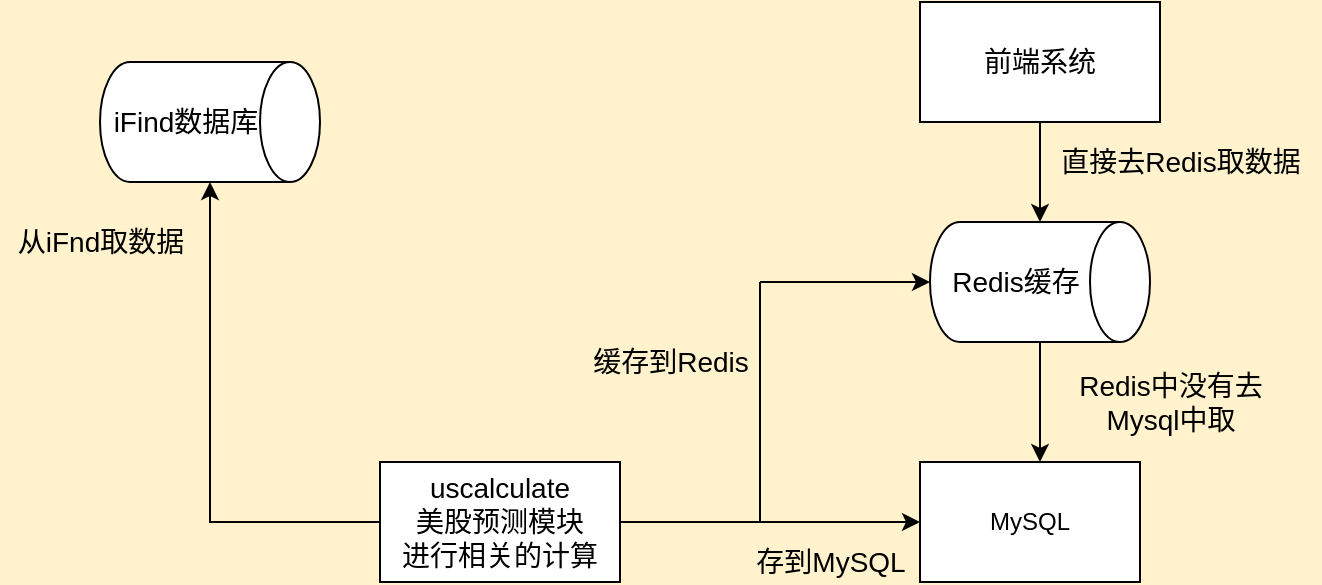 <mxfile version="14.6.3" type="github"><diagram id="gRSTNn4uA7f2-AXw2Ax9" name="Page-1"><mxGraphModel dx="1422" dy="705" grid="1" gridSize="10" guides="1" tooltips="1" connect="1" arrows="1" fold="1" page="1" pageScale="1" pageWidth="827" pageHeight="1169" background="#FFF2CC" math="0" shadow="0"><root><mxCell id="0"/><mxCell id="1" parent="0"/><mxCell id="Dw8fupntq4VYRNiHh3ej-1" value="&lt;font style=&quot;font-size: 14px&quot;&gt;iFind数据库&lt;/font&gt;" style="shape=cylinder3;whiteSpace=wrap;html=1;boundedLbl=1;backgroundOutline=1;size=15;direction=south;" vertex="1" parent="1"><mxGeometry x="110" y="130" width="110" height="60" as="geometry"/></mxCell><mxCell id="Dw8fupntq4VYRNiHh3ej-4" style="edgeStyle=orthogonalEdgeStyle;rounded=0;orthogonalLoop=1;jettySize=auto;html=1;entryX=1;entryY=0.5;entryDx=0;entryDy=0;entryPerimeter=0;" edge="1" parent="1" source="Dw8fupntq4VYRNiHh3ej-2" target="Dw8fupntq4VYRNiHh3ej-1"><mxGeometry relative="1" as="geometry"/></mxCell><mxCell id="Dw8fupntq4VYRNiHh3ej-10" value="" style="edgeStyle=orthogonalEdgeStyle;rounded=0;orthogonalLoop=1;jettySize=auto;html=1;" edge="1" parent="1" source="Dw8fupntq4VYRNiHh3ej-2" target="Dw8fupntq4VYRNiHh3ej-13"><mxGeometry relative="1" as="geometry"><mxPoint x="370" y="410" as="targetPoint"/><Array as="points"/></mxGeometry></mxCell><mxCell id="Dw8fupntq4VYRNiHh3ej-2" value="&lt;font style=&quot;font-size: 14px&quot;&gt;uscalculate&lt;br&gt;美股预测模块&lt;br&gt;进行相关的计算&lt;br&gt;&lt;/font&gt;" style="whiteSpace=wrap;html=1;" vertex="1" parent="1"><mxGeometry x="250" y="330" width="120" height="60" as="geometry"/></mxCell><mxCell id="Dw8fupntq4VYRNiHh3ej-5" value="&lt;font style=&quot;font-size: 14px&quot;&gt;从iFnd取数据&lt;/font&gt;" style="text;html=1;align=center;verticalAlign=middle;resizable=0;points=[];autosize=1;strokeColor=none;" vertex="1" parent="1"><mxGeometry x="60" y="210" width="100" height="20" as="geometry"/></mxCell><mxCell id="Dw8fupntq4VYRNiHh3ej-28" value="" style="edgeStyle=orthogonalEdgeStyle;rounded=0;orthogonalLoop=1;jettySize=auto;html=1;" edge="1" parent="1" source="Dw8fupntq4VYRNiHh3ej-6" target="Dw8fupntq4VYRNiHh3ej-19"><mxGeometry relative="1" as="geometry"/></mxCell><mxCell id="Dw8fupntq4VYRNiHh3ej-6" value="&lt;font style=&quot;font-size: 14px&quot;&gt;前端系统&lt;br&gt;&lt;/font&gt;" style="whiteSpace=wrap;html=1;" vertex="1" parent="1"><mxGeometry x="520" y="100" width="120" height="60" as="geometry"/></mxCell><mxCell id="Dw8fupntq4VYRNiHh3ej-13" value="MySQL" style="rounded=0;whiteSpace=wrap;html=1;" vertex="1" parent="1"><mxGeometry x="520" y="330" width="110" height="60" as="geometry"/></mxCell><mxCell id="Dw8fupntq4VYRNiHh3ej-15" value="&lt;font style=&quot;font-size: 14px&quot;&gt;存到MySQL&lt;/font&gt;" style="text;html=1;align=center;verticalAlign=middle;resizable=0;points=[];autosize=1;strokeColor=none;" vertex="1" parent="1"><mxGeometry x="430" y="370" width="90" height="20" as="geometry"/></mxCell><mxCell id="Dw8fupntq4VYRNiHh3ej-29" value="" style="edgeStyle=orthogonalEdgeStyle;rounded=0;orthogonalLoop=1;jettySize=auto;html=1;" edge="1" parent="1" source="Dw8fupntq4VYRNiHh3ej-19"><mxGeometry relative="1" as="geometry"><mxPoint x="580" y="330" as="targetPoint"/></mxGeometry></mxCell><mxCell id="Dw8fupntq4VYRNiHh3ej-19" value="&lt;font style=&quot;font-size: 14px&quot;&gt;Redis缓存&lt;/font&gt;" style="shape=cylinder3;whiteSpace=wrap;html=1;boundedLbl=1;backgroundOutline=1;size=15;direction=south;" vertex="1" parent="1"><mxGeometry x="525" y="210" width="110" height="60" as="geometry"/></mxCell><mxCell id="Dw8fupntq4VYRNiHh3ej-22" value="&lt;font style=&quot;font-size: 14px&quot;&gt;直接去Redis取数据&lt;/font&gt;" style="text;html=1;align=center;verticalAlign=middle;resizable=0;points=[];autosize=1;strokeColor=none;" vertex="1" parent="1"><mxGeometry x="580" y="170" width="140" height="20" as="geometry"/></mxCell><mxCell id="Dw8fupntq4VYRNiHh3ej-26" value="&lt;font style=&quot;font-size: 14px&quot;&gt;Redis中没有去&lt;br&gt;Mysql中取&lt;/font&gt;" style="text;html=1;align=center;verticalAlign=middle;resizable=0;points=[];autosize=1;strokeColor=none;" vertex="1" parent="1"><mxGeometry x="590" y="280" width="110" height="40" as="geometry"/></mxCell><mxCell id="Dw8fupntq4VYRNiHh3ej-31" value="" style="endArrow=none;html=1;" edge="1" parent="1"><mxGeometry width="50" height="50" relative="1" as="geometry"><mxPoint x="440" y="360" as="sourcePoint"/><mxPoint x="440" y="240" as="targetPoint"/></mxGeometry></mxCell><mxCell id="Dw8fupntq4VYRNiHh3ej-32" value="" style="endArrow=classic;html=1;entryX=0.5;entryY=1;entryDx=0;entryDy=0;entryPerimeter=0;" edge="1" parent="1" target="Dw8fupntq4VYRNiHh3ej-19"><mxGeometry width="50" height="50" relative="1" as="geometry"><mxPoint x="440" y="240" as="sourcePoint"/><mxPoint x="440" y="280" as="targetPoint"/></mxGeometry></mxCell><mxCell id="Dw8fupntq4VYRNiHh3ej-33" value="&lt;font style=&quot;font-size: 14px&quot;&gt;缓存到Redis&lt;/font&gt;" style="text;html=1;align=center;verticalAlign=middle;resizable=0;points=[];autosize=1;strokeColor=none;" vertex="1" parent="1"><mxGeometry x="350" y="270" width="90" height="20" as="geometry"/></mxCell></root></mxGraphModel></diagram></mxfile>